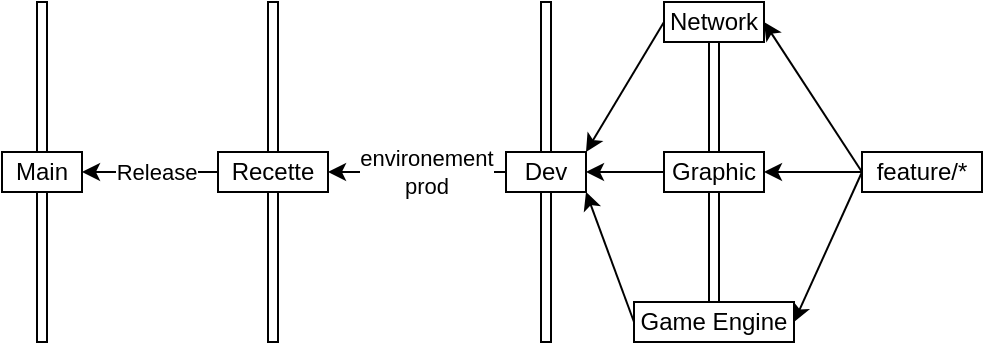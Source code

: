 <mxfile>
    <diagram name="Page-1" id="OnYu8E4_LFuYqcuafDaF">
        <mxGraphModel dx="660" dy="381" grid="1" gridSize="10" guides="1" tooltips="1" connect="1" arrows="1" fold="1" page="1" pageScale="1" pageWidth="850" pageHeight="1100" math="0" shadow="0">
            <root>
                <mxCell id="0"/>
                <mxCell id="1" parent="0"/>
                <mxCell id="13" value="" style="rounded=0;whiteSpace=wrap;html=1;" parent="1" vertex="1">
                    <mxGeometry x="361" y="210" width="5" height="170" as="geometry"/>
                </mxCell>
                <mxCell id="14" value="" style="rounded=0;whiteSpace=wrap;html=1;" parent="1" vertex="1">
                    <mxGeometry x="497.5" y="210" width="5" height="170" as="geometry"/>
                </mxCell>
                <mxCell id="15" value="" style="endArrow=classic;html=1;exitX=0;exitY=0.5;exitDx=0;exitDy=0;entryX=1;entryY=0.5;entryDx=0;entryDy=0;" parent="1" source="10" target="9" edge="1">
                    <mxGeometry width="50" height="50" relative="1" as="geometry">
                        <mxPoint x="340" y="310" as="sourcePoint"/>
                        <mxPoint x="390" y="260" as="targetPoint"/>
                    </mxGeometry>
                </mxCell>
                <mxCell id="20" value="Release" style="edgeLabel;html=1;align=center;verticalAlign=middle;resizable=0;points=[];" parent="15" vertex="1" connectable="0">
                    <mxGeometry x="0.36" y="1" relative="1" as="geometry">
                        <mxPoint x="15" y="-1" as="offset"/>
                    </mxGeometry>
                </mxCell>
                <mxCell id="16" value="" style="endArrow=classic;html=1;exitX=0;exitY=0.5;exitDx=0;exitDy=0;entryX=1;entryY=0.5;entryDx=0;entryDy=0;" parent="1" source="11" target="10" edge="1">
                    <mxGeometry width="50" height="50" relative="1" as="geometry">
                        <mxPoint x="394.5" y="305.0" as="sourcePoint"/>
                        <mxPoint x="302" y="305.0" as="targetPoint"/>
                    </mxGeometry>
                </mxCell>
                <mxCell id="21" value="environement&lt;br&gt;prod" style="edgeLabel;html=1;align=center;verticalAlign=middle;resizable=0;points=[];" parent="16" vertex="1" connectable="0">
                    <mxGeometry x="-0.203" relative="1" as="geometry">
                        <mxPoint x="-5" as="offset"/>
                    </mxGeometry>
                </mxCell>
                <mxCell id="24" value="" style="rounded=0;whiteSpace=wrap;html=1;" parent="1" vertex="1">
                    <mxGeometry x="581.5" y="210" width="5" height="170" as="geometry"/>
                </mxCell>
                <mxCell id="25" value="Graphic" style="rounded=0;whiteSpace=wrap;html=1;" parent="1" vertex="1">
                    <mxGeometry x="559" y="285" width="50" height="20" as="geometry"/>
                </mxCell>
                <mxCell id="26" value="" style="endArrow=classic;html=1;exitX=0;exitY=0.5;exitDx=0;exitDy=0;entryX=1;entryY=0;entryDx=0;entryDy=0;" parent="1" source="23" target="11" edge="1">
                    <mxGeometry width="50" height="50" relative="1" as="geometry">
                        <mxPoint x="582.5" y="140" as="sourcePoint"/>
                        <mxPoint x="476" y="140" as="targetPoint"/>
                    </mxGeometry>
                </mxCell>
                <mxCell id="28" value="" style="endArrow=classic;html=1;exitX=0;exitY=0.5;exitDx=0;exitDy=0;entryX=1;entryY=0.5;entryDx=0;entryDy=0;" parent="1" source="25" target="11" edge="1">
                    <mxGeometry width="50" height="50" relative="1" as="geometry">
                        <mxPoint x="567.5" y="230" as="sourcePoint"/>
                        <mxPoint x="510" y="325" as="targetPoint"/>
                    </mxGeometry>
                </mxCell>
                <mxCell id="29" value="Game Engine" style="rounded=0;whiteSpace=wrap;html=1;" parent="1" vertex="1">
                    <mxGeometry x="544" y="360" width="80" height="20" as="geometry"/>
                </mxCell>
                <mxCell id="30" value="" style="endArrow=classic;html=1;exitX=0;exitY=0.5;exitDx=0;exitDy=0;entryX=1;entryY=1;entryDx=0;entryDy=0;" parent="1" source="29" target="11" edge="1">
                    <mxGeometry width="50" height="50" relative="1" as="geometry">
                        <mxPoint x="570" y="305" as="sourcePoint"/>
                        <mxPoint x="512.5" y="305" as="targetPoint"/>
                    </mxGeometry>
                </mxCell>
                <mxCell id="31" value="feature/*" style="rounded=0;whiteSpace=wrap;html=1;" parent="1" vertex="1">
                    <mxGeometry x="658" y="285" width="60" height="20" as="geometry"/>
                </mxCell>
                <mxCell id="32" value="" style="endArrow=classic;html=1;exitX=0;exitY=0.5;exitDx=0;exitDy=0;entryX=1;entryY=0.5;entryDx=0;entryDy=0;" parent="1" source="31" target="23" edge="1">
                    <mxGeometry width="50" height="50" relative="1" as="geometry">
                        <mxPoint x="647.5" y="230" as="sourcePoint"/>
                        <mxPoint x="575" y="325" as="targetPoint"/>
                    </mxGeometry>
                </mxCell>
                <mxCell id="33" value="" style="endArrow=classic;html=1;exitX=0;exitY=0.5;exitDx=0;exitDy=0;entryX=1;entryY=0.5;entryDx=0;entryDy=0;" parent="1" source="31" target="25" edge="1">
                    <mxGeometry width="50" height="50" relative="1" as="geometry">
                        <mxPoint x="705" y="335" as="sourcePoint"/>
                        <mxPoint x="640" y="285" as="targetPoint"/>
                    </mxGeometry>
                </mxCell>
                <mxCell id="34" value="" style="endArrow=classic;html=1;exitX=0;exitY=0.5;exitDx=0;exitDy=0;entryX=1;entryY=0.5;entryDx=0;entryDy=0;" parent="1" source="31" target="29" edge="1">
                    <mxGeometry width="50" height="50" relative="1" as="geometry">
                        <mxPoint x="700" y="260" as="sourcePoint"/>
                        <mxPoint x="635" y="305" as="targetPoint"/>
                    </mxGeometry>
                </mxCell>
                <mxCell id="11" value="Dev" style="rounded=0;whiteSpace=wrap;html=1;" parent="1" vertex="1">
                    <mxGeometry x="480" y="285" width="40" height="20" as="geometry"/>
                </mxCell>
                <mxCell id="23" value="Network" style="rounded=0;whiteSpace=wrap;html=1;" parent="1" vertex="1">
                    <mxGeometry x="559" y="210" width="50" height="20" as="geometry"/>
                </mxCell>
                <mxCell id="12" value="" style="rounded=0;whiteSpace=wrap;html=1;" parent="1" vertex="1">
                    <mxGeometry x="245.5" y="210" width="5" height="170" as="geometry"/>
                </mxCell>
                <mxCell id="10" value="Recette" style="rounded=0;whiteSpace=wrap;html=1;" parent="1" vertex="1">
                    <mxGeometry x="336" y="285" width="55" height="20" as="geometry"/>
                </mxCell>
                <mxCell id="9" value="Main" style="rounded=0;whiteSpace=wrap;html=1;" parent="1" vertex="1">
                    <mxGeometry x="228" y="285" width="40" height="20" as="geometry"/>
                </mxCell>
            </root>
        </mxGraphModel>
    </diagram>
</mxfile>